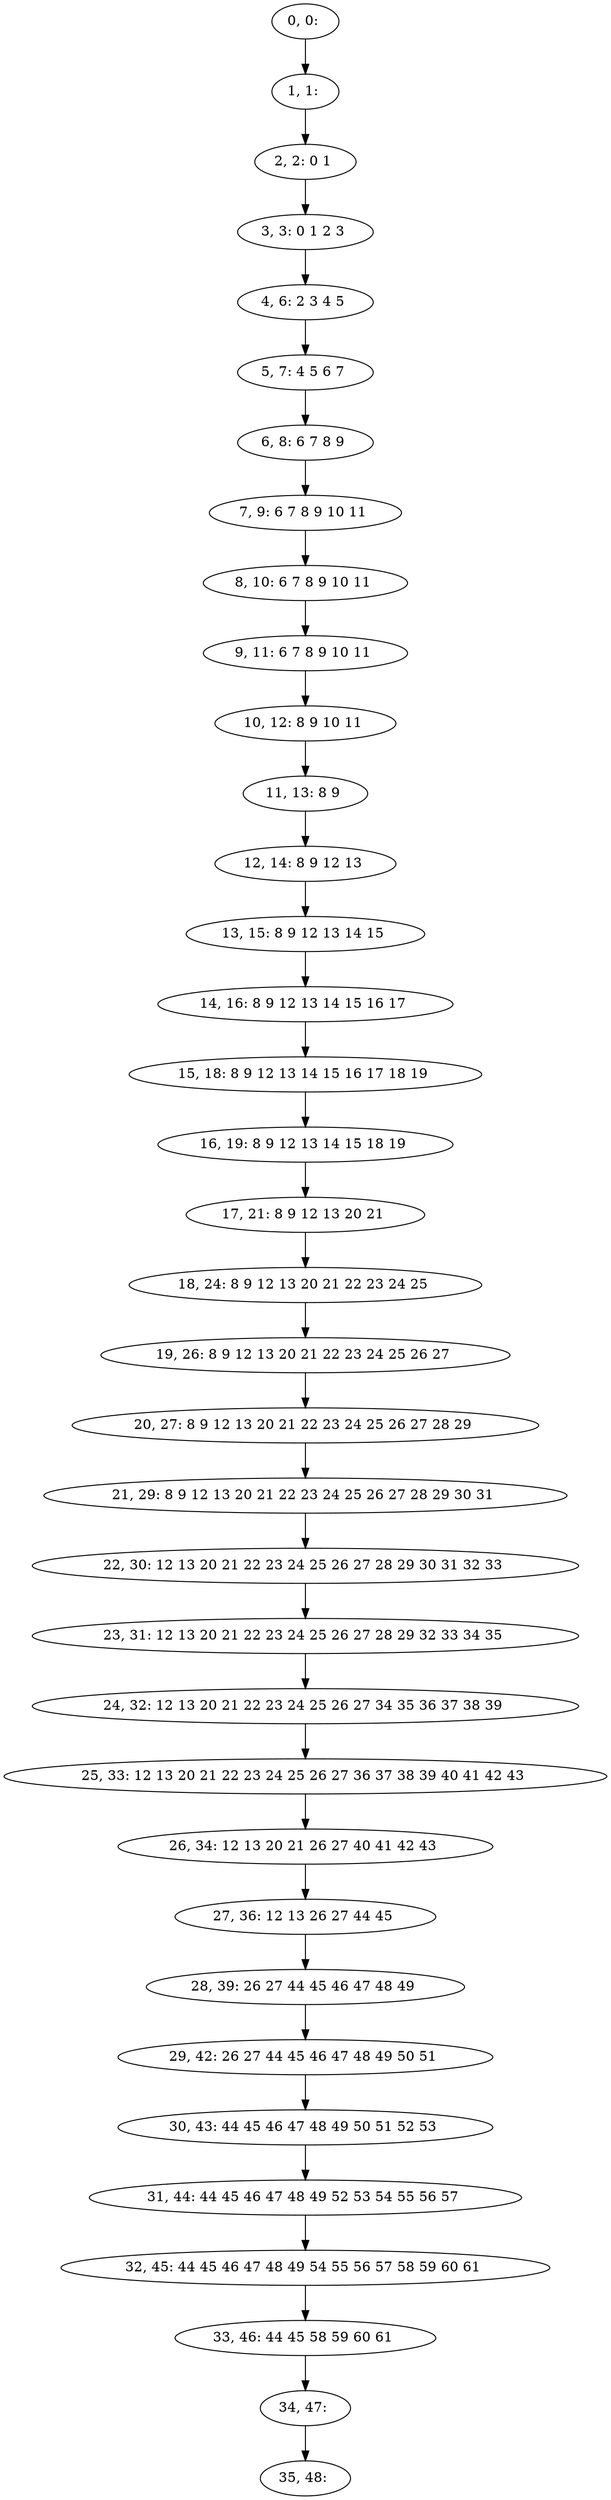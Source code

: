 digraph G {
0[label="0, 0: "];
1[label="1, 1: "];
2[label="2, 2: 0 1 "];
3[label="3, 3: 0 1 2 3 "];
4[label="4, 6: 2 3 4 5 "];
5[label="5, 7: 4 5 6 7 "];
6[label="6, 8: 6 7 8 9 "];
7[label="7, 9: 6 7 8 9 10 11 "];
8[label="8, 10: 6 7 8 9 10 11 "];
9[label="9, 11: 6 7 8 9 10 11 "];
10[label="10, 12: 8 9 10 11 "];
11[label="11, 13: 8 9 "];
12[label="12, 14: 8 9 12 13 "];
13[label="13, 15: 8 9 12 13 14 15 "];
14[label="14, 16: 8 9 12 13 14 15 16 17 "];
15[label="15, 18: 8 9 12 13 14 15 16 17 18 19 "];
16[label="16, 19: 8 9 12 13 14 15 18 19 "];
17[label="17, 21: 8 9 12 13 20 21 "];
18[label="18, 24: 8 9 12 13 20 21 22 23 24 25 "];
19[label="19, 26: 8 9 12 13 20 21 22 23 24 25 26 27 "];
20[label="20, 27: 8 9 12 13 20 21 22 23 24 25 26 27 28 29 "];
21[label="21, 29: 8 9 12 13 20 21 22 23 24 25 26 27 28 29 30 31 "];
22[label="22, 30: 12 13 20 21 22 23 24 25 26 27 28 29 30 31 32 33 "];
23[label="23, 31: 12 13 20 21 22 23 24 25 26 27 28 29 32 33 34 35 "];
24[label="24, 32: 12 13 20 21 22 23 24 25 26 27 34 35 36 37 38 39 "];
25[label="25, 33: 12 13 20 21 22 23 24 25 26 27 36 37 38 39 40 41 42 43 "];
26[label="26, 34: 12 13 20 21 26 27 40 41 42 43 "];
27[label="27, 36: 12 13 26 27 44 45 "];
28[label="28, 39: 26 27 44 45 46 47 48 49 "];
29[label="29, 42: 26 27 44 45 46 47 48 49 50 51 "];
30[label="30, 43: 44 45 46 47 48 49 50 51 52 53 "];
31[label="31, 44: 44 45 46 47 48 49 52 53 54 55 56 57 "];
32[label="32, 45: 44 45 46 47 48 49 54 55 56 57 58 59 60 61 "];
33[label="33, 46: 44 45 58 59 60 61 "];
34[label="34, 47: "];
35[label="35, 48: "];
0->1 ;
1->2 ;
2->3 ;
3->4 ;
4->5 ;
5->6 ;
6->7 ;
7->8 ;
8->9 ;
9->10 ;
10->11 ;
11->12 ;
12->13 ;
13->14 ;
14->15 ;
15->16 ;
16->17 ;
17->18 ;
18->19 ;
19->20 ;
20->21 ;
21->22 ;
22->23 ;
23->24 ;
24->25 ;
25->26 ;
26->27 ;
27->28 ;
28->29 ;
29->30 ;
30->31 ;
31->32 ;
32->33 ;
33->34 ;
34->35 ;
}
